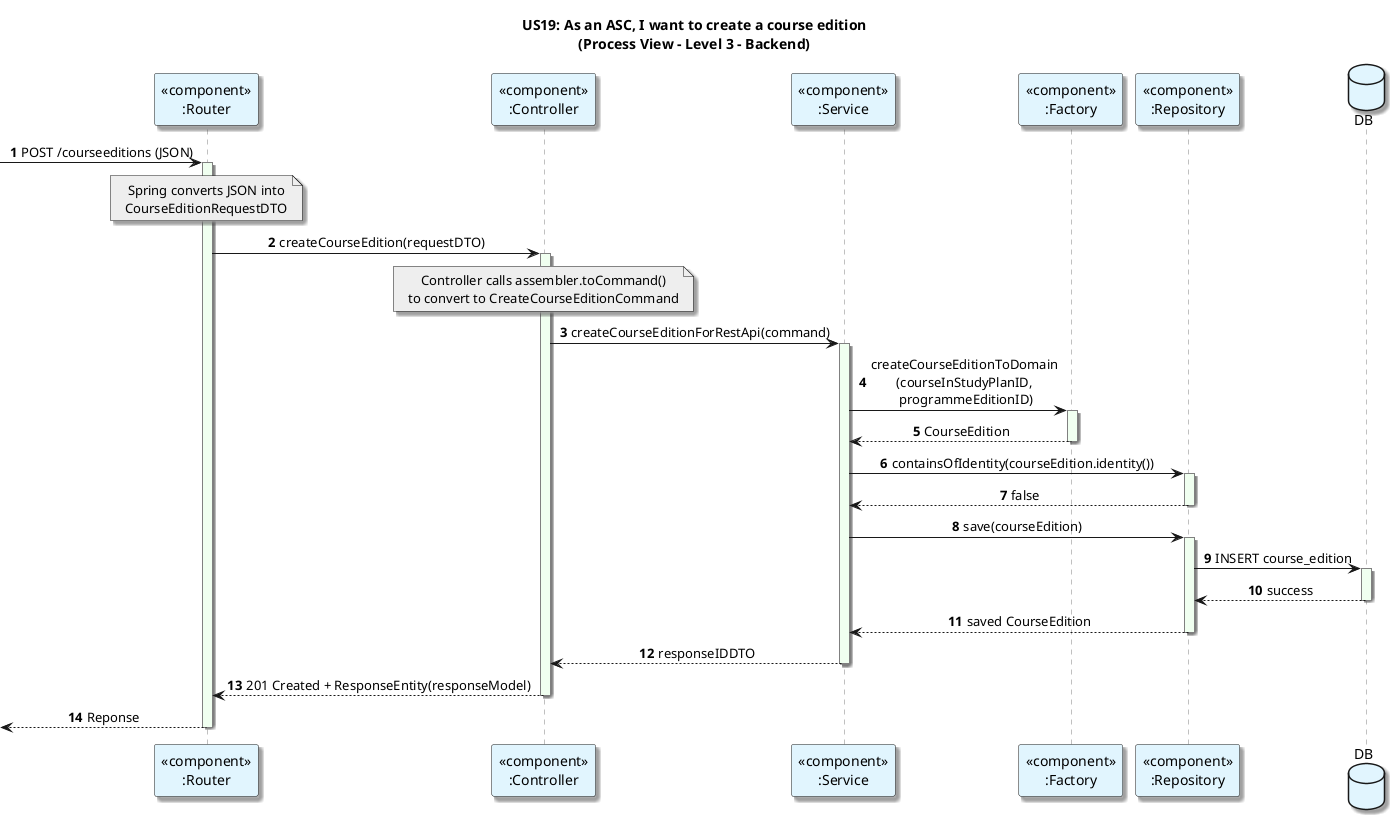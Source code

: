 @startuml
title: US19: As an ASC, I want to create a course edition\n(Process View - Level 3 - Backend)
autonumber

skinparam {
  ActivityPadding 2
  ActivityMargin 2
  BoxPadding 2
}
skinparam sequence {
    LifeLineBorderColor Grey
    LifeLineBackgroundColor HoneyDew
}
skinparam defaultTextAlignment center
skinparam shadowing true

participant "<<component>>\n:Router" as Router #E1F5FE
participant "<<component>>\n:Controller" as Controller #E1F5FE
participant "<<component>>\n:Service" as Service #E1F5FE
participant "<<component>>\n:Factory" as Factory #E1F5FE
participant "<<component>>\n:Repository" as Repository #E1F5FE

database DB as DB #E1F5FE

-> Router: POST /courseeditions (JSON)
activate Router
note over Router #EEEEEE
Spring converts JSON into
CourseEditionRequestDTO
end note
Router -> Controller: createCourseEdition(requestDTO)
activate Controller

note over Controller #EEEEEE
Controller calls assembler.toCommand()
to convert to CreateCourseEditionCommand
end note



Controller -> Service: createCourseEditionForRestApi(command)
activate Service


Service -> Factory: createCourseEditionToDomain\n(courseInStudyPlanID,\n programmeEditionID)
activate Factory

Factory --> Service: CourseEdition
deactivate Factory

Service -> Repository: containsOfIdentity(courseEdition.identity())
activate Repository
Repository --> Service: false
deactivate Repository

Service -> Repository: save(courseEdition)
activate Repository

Repository -> DB: INSERT course_edition
activate DB
DB --> Repository: success
deactivate DB

Repository --> Service: saved CourseEdition
deactivate Repository




    Service --> Controller: responseIDDTO
    deactivate Service


    Controller --> Router: 201 Created + ResponseEntity(responseModel)



deactivate Controller

<-- Router: Reponse
deactivate Router
@enduml
